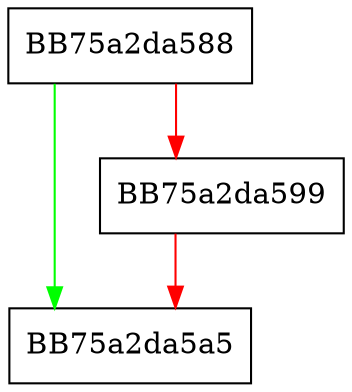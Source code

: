 digraph _Decwref {
  node [shape="box"];
  graph [splines=ortho];
  BB75a2da588 -> BB75a2da5a5 [color="green"];
  BB75a2da588 -> BB75a2da599 [color="red"];
  BB75a2da599 -> BB75a2da5a5 [color="red"];
}